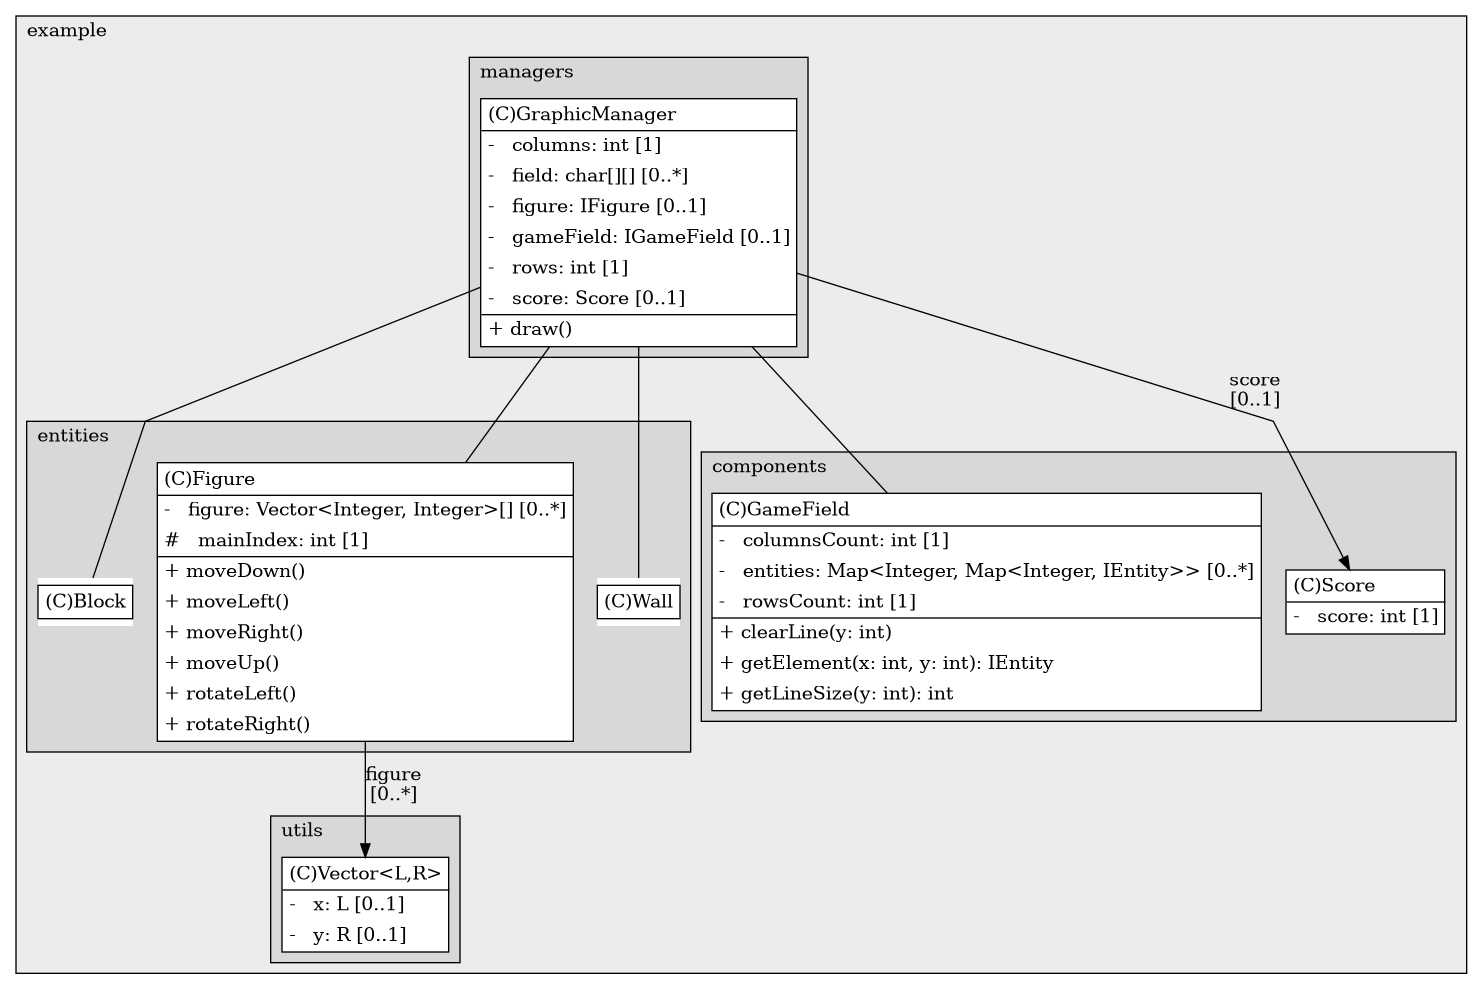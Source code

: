 @startuml

/' diagram meta data start
config=StructureConfiguration;
{
  "projectClassification": {
    "searchMode": "OpenProject", // OpenProject, AllProjects
    "includedProjects": "",
    "pathEndKeywords": "*.impl",
    "isClientPath": "",
    "isClientName": "",
    "isTestPath": "",
    "isTestName": "",
    "isMappingPath": "",
    "isMappingName": "",
    "isDataAccessPath": "",
    "isDataAccessName": "",
    "isDataStructurePath": "",
    "isDataStructureName": "",
    "isInterfaceStructuresPath": "",
    "isInterfaceStructuresName": "",
    "isEntryPointPath": "",
    "isEntryPointName": "",
    "treatFinalFieldsAsMandatory": false
  },
  "graphRestriction": {
    "classPackageExcludeFilter": "",
    "classPackageIncludeFilter": "",
    "classNameExcludeFilter": "",
    "classNameIncludeFilter": "",
    "methodNameExcludeFilter": "",
    "methodNameIncludeFilter": "",
    "removeByInheritance": "", // inheritance/annotation based filtering is done in a second step
    "removeByAnnotation": "",
    "removeByClassPackage": "", // cleanup the graph after inheritance/annotation based filtering is done
    "removeByClassName": "",
    "cutMappings": false,
    "cutEnum": true,
    "cutTests": true,
    "cutClient": true,
    "cutDataAccess": false,
    "cutInterfaceStructures": false,
    "cutDataStructures": false,
    "cutGetterAndSetter": true,
    "cutConstructors": true
  },
  "graphTraversal": {
    "forwardDepth": 6,
    "backwardDepth": 6,
    "classPackageExcludeFilter": "",
    "classPackageIncludeFilter": "",
    "classNameExcludeFilter": "",
    "classNameIncludeFilter": "",
    "methodNameExcludeFilter": "",
    "methodNameIncludeFilter": "",
    "hideMappings": false,
    "hideDataStructures": false,
    "hidePrivateMethods": true,
    "hideInterfaceCalls": true, // indirection: implementation -> interface (is hidden) -> implementation
    "onlyShowApplicationEntryPoints": false, // root node is included
    "useMethodCallsForStructureDiagram": "ForwardOnly" // ForwardOnly, BothDirections, No
  },
  "details": {
    "aggregation": "GroupByClass", // ByClass, GroupByClass, None
    "showClassGenericTypes": true,
    "showMethods": true,
    "showMethodParameterNames": true,
    "showMethodParameterTypes": true,
    "showMethodReturnType": true,
    "showPackageLevels": 2,
    "showDetailedClassStructure": true
  },
  "rootClass": "org.example.managers.graphicManager.GraphicManager",
  "extensionCallbackMethod": "" // qualified.class.name#methodName - signature: public static String method(String)
}
diagram meta data end '/



digraph g {
    rankdir="TB"
    splines=polyline
    

'nodes 
subgraph cluster_1322970774 { 
   	label=example
	labeljust=l
	fillcolor="#ececec"
	style=filled
   
   subgraph cluster_130996013 { 
   	label=utils
	labeljust=l
	fillcolor="#d8d8d8"
	style=filled
   
   Vector831316387[
	label=<<TABLE BORDER="1" CELLBORDER="0" CELLPADDING="4" CELLSPACING="0">
<TR><TD ALIGN="LEFT" >(C)Vector&lt;L,R&gt;</TD></TR>
<HR/>
<TR><TD ALIGN="LEFT" >-   x: L [0..1]</TD></TR>
<TR><TD ALIGN="LEFT" >-   y: R [0..1]</TD></TR>
</TABLE>>
	style=filled
	margin=0
	shape=plaintext
	fillcolor="#FFFFFF"
];
} 

subgraph cluster_161013819 { 
   	label=entities
	labeljust=l
	fillcolor="#d8d8d8"
	style=filled
   
   Block1867875953[
	label=<<TABLE BORDER="1" CELLBORDER="0" CELLPADDING="4" CELLSPACING="0">
<TR><TD ALIGN="LEFT" >(C)Block</TD></TR>
</TABLE>>
	style=filled
	margin=0
	shape=plaintext
	fillcolor="#FFFFFF"
];

Figure428300253[
	label=<<TABLE BORDER="1" CELLBORDER="0" CELLPADDING="4" CELLSPACING="0">
<TR><TD ALIGN="LEFT" >(C)Figure</TD></TR>
<HR/>
<TR><TD ALIGN="LEFT" >-   figure: Vector&lt;Integer, Integer&gt;[] [0..*]</TD></TR>
<TR><TD ALIGN="LEFT" >#   mainIndex: int [1]</TD></TR>
<HR/>
<TR><TD ALIGN="LEFT" >+ moveDown()</TD></TR>
<TR><TD ALIGN="LEFT" >+ moveLeft()</TD></TR>
<TR><TD ALIGN="LEFT" >+ moveRight()</TD></TR>
<TR><TD ALIGN="LEFT" >+ moveUp()</TD></TR>
<TR><TD ALIGN="LEFT" >+ rotateLeft()</TD></TR>
<TR><TD ALIGN="LEFT" >+ rotateRight()</TD></TR>
</TABLE>>
	style=filled
	margin=0
	shape=plaintext
	fillcolor="#FFFFFF"
];

Wall1867875953[
	label=<<TABLE BORDER="1" CELLBORDER="0" CELLPADDING="4" CELLSPACING="0">
<TR><TD ALIGN="LEFT" >(C)Wall</TD></TR>
</TABLE>>
	style=filled
	margin=0
	shape=plaintext
	fillcolor="#FFFFFF"
];
} 

subgraph cluster_2064367210 { 
   	label=managers
	labeljust=l
	fillcolor="#d8d8d8"
	style=filled
   
   GraphicManager1520201887[
	label=<<TABLE BORDER="1" CELLBORDER="0" CELLPADDING="4" CELLSPACING="0">
<TR><TD ALIGN="LEFT" >(C)GraphicManager</TD></TR>
<HR/>
<TR><TD ALIGN="LEFT" >-   columns: int [1]</TD></TR>
<TR><TD ALIGN="LEFT" >-   field: char[][] [0..*]</TD></TR>
<TR><TD ALIGN="LEFT" >-   figure: IFigure [0..1]</TD></TR>
<TR><TD ALIGN="LEFT" >-   gameField: IGameField [0..1]</TD></TR>
<TR><TD ALIGN="LEFT" >-   rows: int [1]</TD></TR>
<TR><TD ALIGN="LEFT" >-   score: Score [0..1]</TD></TR>
<HR/>
<TR><TD ALIGN="LEFT" >+ draw()</TD></TR>
</TABLE>>
	style=filled
	margin=0
	shape=plaintext
	fillcolor="#FFFFFF"
];
} 

subgraph cluster_934373914 { 
   	label=components
	labeljust=l
	fillcolor="#d8d8d8"
	style=filled
   
   GameField227634206[
	label=<<TABLE BORDER="1" CELLBORDER="0" CELLPADDING="4" CELLSPACING="0">
<TR><TD ALIGN="LEFT" >(C)GameField</TD></TR>
<HR/>
<TR><TD ALIGN="LEFT" >-   columnsCount: int [1]</TD></TR>
<TR><TD ALIGN="LEFT" >-   entities: Map&lt;Integer, Map&lt;Integer, IEntity&gt;&gt; [0..*]</TD></TR>
<TR><TD ALIGN="LEFT" >-   rowsCount: int [1]</TD></TR>
<HR/>
<TR><TD ALIGN="LEFT" >+ clearLine(y: int)</TD></TR>
<TR><TD ALIGN="LEFT" >+ getElement(x: int, y: int): IEntity</TD></TR>
<TR><TD ALIGN="LEFT" >+ getLineSize(y: int): int</TD></TR>
</TABLE>>
	style=filled
	margin=0
	shape=plaintext
	fillcolor="#FFFFFF"
];

Score1317370212[
	label=<<TABLE BORDER="1" CELLBORDER="0" CELLPADDING="4" CELLSPACING="0">
<TR><TD ALIGN="LEFT" >(C)Score</TD></TR>
<HR/>
<TR><TD ALIGN="LEFT" >-   score: int [1]</TD></TR>
</TABLE>>
	style=filled
	margin=0
	shape=plaintext
	fillcolor="#FFFFFF"
];
} 
} 

'edges    
Figure428300253 -> Vector831316387[label="figure
[0..*]"];
GraphicManager1520201887 -> Block1867875953[arrowhead=none];
GraphicManager1520201887 -> Figure428300253[arrowhead=none];
GraphicManager1520201887 -> GameField227634206[arrowhead=none];
GraphicManager1520201887 -> Score1317370212[label="score
[0..1]"];
GraphicManager1520201887 -> Wall1867875953[arrowhead=none];
    
}
@enduml